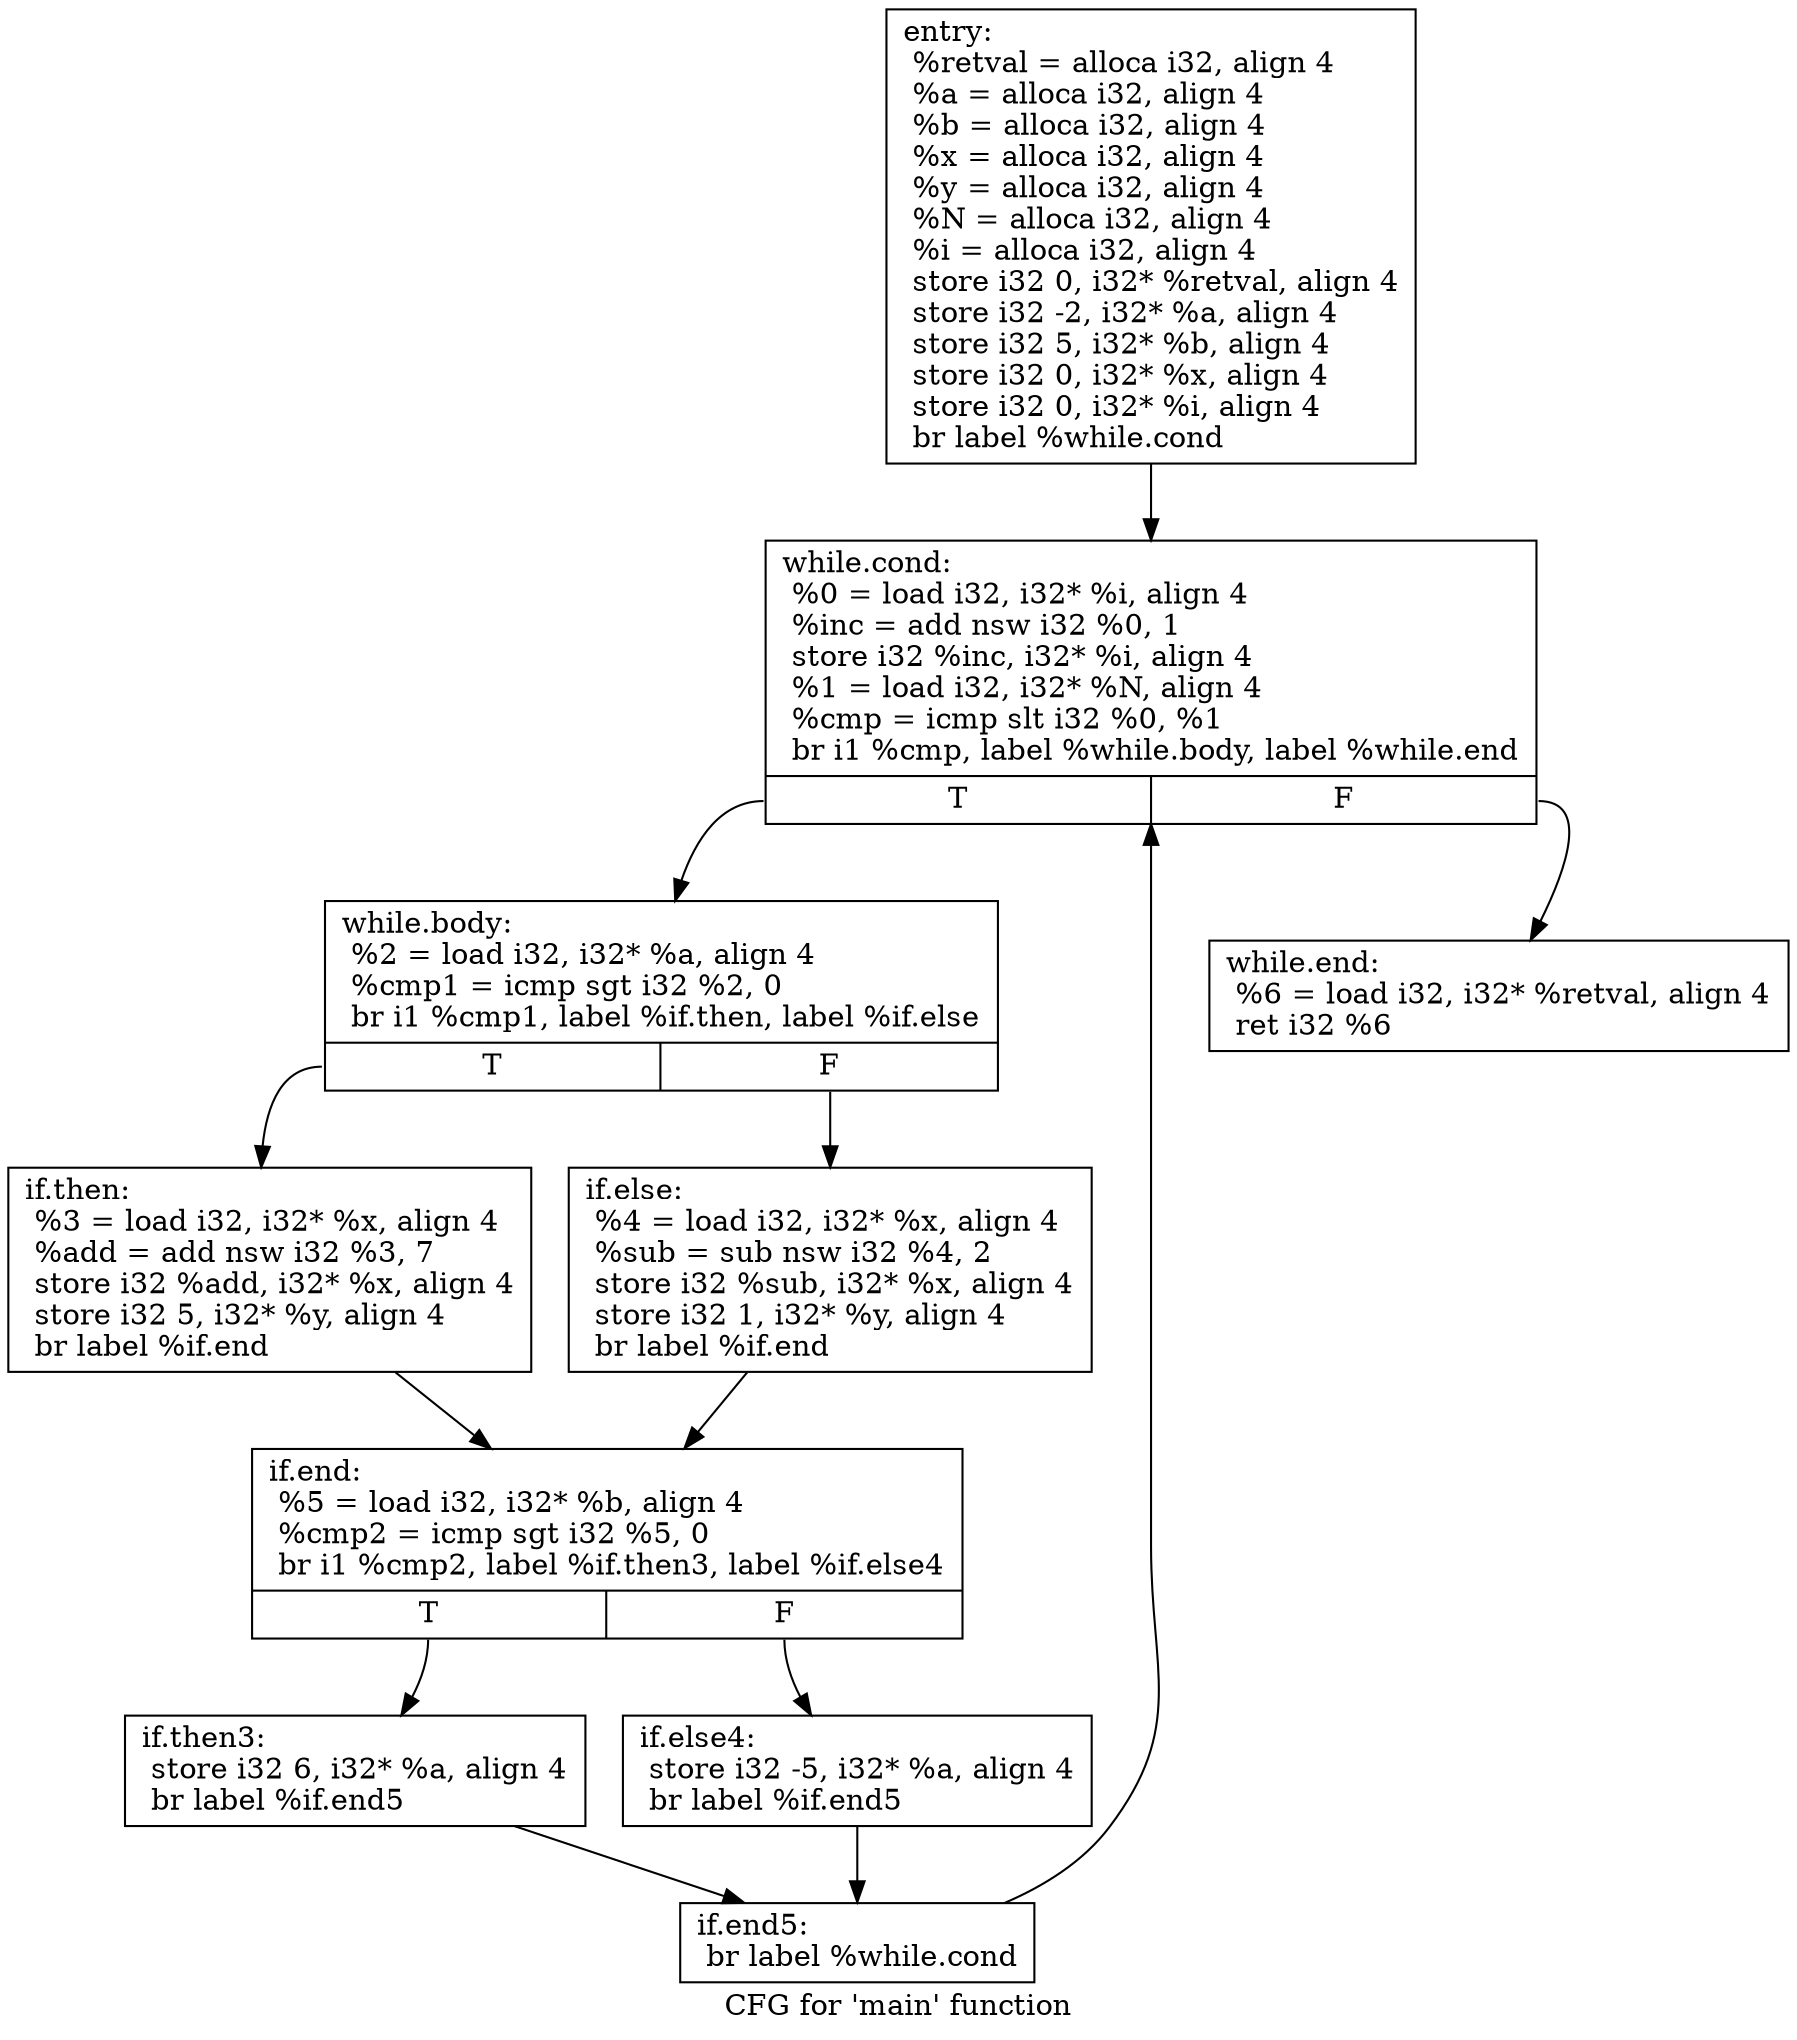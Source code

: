 digraph "CFG for 'main' function" {
	label="CFG for 'main' function";

	Node0x56389ee82bc0 [shape=record,label="{entry:\l  %retval = alloca i32, align 4\l  %a = alloca i32, align 4\l  %b = alloca i32, align 4\l  %x = alloca i32, align 4\l  %y = alloca i32, align 4\l  %N = alloca i32, align 4\l  %i = alloca i32, align 4\l  store i32 0, i32* %retval, align 4\l  store i32 -2, i32* %a, align 4\l  store i32 5, i32* %b, align 4\l  store i32 0, i32* %x, align 4\l  store i32 0, i32* %i, align 4\l  br label %while.cond\l}"];
	Node0x56389ee82bc0 -> Node0x56389ee839c0;
	Node0x56389ee839c0 [shape=record,label="{while.cond:                                       \l  %0 = load i32, i32* %i, align 4\l  %inc = add nsw i32 %0, 1\l  store i32 %inc, i32* %i, align 4\l  %1 = load i32, i32* %N, align 4\l  %cmp = icmp slt i32 %0, %1\l  br i1 %cmp, label %while.body, label %while.end\l|{<s0>T|<s1>F}}"];
	Node0x56389ee839c0:s0 -> Node0x56389ee83d20;
	Node0x56389ee839c0:s1 -> Node0x56389ee83e00;
	Node0x56389ee83d20 [shape=record,label="{while.body:                                       \l  %2 = load i32, i32* %a, align 4\l  %cmp1 = icmp sgt i32 %2, 0\l  br i1 %cmp1, label %if.then, label %if.else\l|{<s0>T|<s1>F}}"];
	Node0x56389ee83d20:s0 -> Node0x56389ee84120;
	Node0x56389ee83d20:s1 -> Node0x56389ee841f0;
	Node0x56389ee84120 [shape=record,label="{if.then:                                          \l  %3 = load i32, i32* %x, align 4\l  %add = add nsw i32 %3, 7\l  store i32 %add, i32* %x, align 4\l  store i32 5, i32* %y, align 4\l  br label %if.end\l}"];
	Node0x56389ee84120 -> Node0x56389ee84480;
	Node0x56389ee841f0 [shape=record,label="{if.else:                                          \l  %4 = load i32, i32* %x, align 4\l  %sub = sub nsw i32 %4, 2\l  store i32 %sub, i32* %x, align 4\l  store i32 1, i32* %y, align 4\l  br label %if.end\l}"];
	Node0x56389ee841f0 -> Node0x56389ee84480;
	Node0x56389ee84480 [shape=record,label="{if.end:                                           \l  %5 = load i32, i32* %b, align 4\l  %cmp2 = icmp sgt i32 %5, 0\l  br i1 %cmp2, label %if.then3, label %if.else4\l|{<s0>T|<s1>F}}"];
	Node0x56389ee84480:s0 -> Node0x56389ee84880;
	Node0x56389ee84480:s1 -> Node0x56389ee84960;
	Node0x56389ee84880 [shape=record,label="{if.then3:                                         \l  store i32 6, i32* %a, align 4\l  br label %if.end5\l}"];
	Node0x56389ee84880 -> Node0x56389ee84af0;
	Node0x56389ee84960 [shape=record,label="{if.else4:                                         \l  store i32 -5, i32* %a, align 4\l  br label %if.end5\l}"];
	Node0x56389ee84960 -> Node0x56389ee84af0;
	Node0x56389ee84af0 [shape=record,label="{if.end5:                                          \l  br label %while.cond\l}"];
	Node0x56389ee84af0 -> Node0x56389ee839c0;
	Node0x56389ee83e00 [shape=record,label="{while.end:                                        \l  %6 = load i32, i32* %retval, align 4\l  ret i32 %6\l}"];
}
